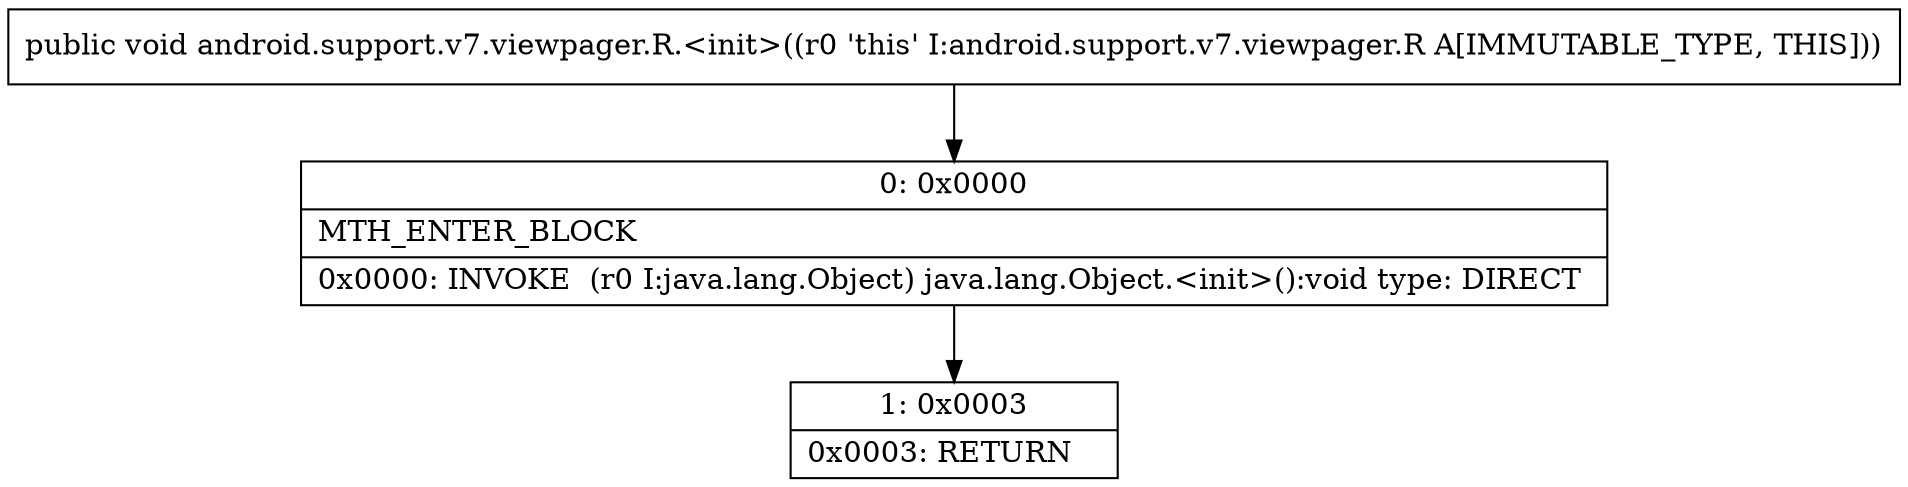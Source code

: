 digraph "CFG forandroid.support.v7.viewpager.R.\<init\>()V" {
Node_0 [shape=record,label="{0\:\ 0x0000|MTH_ENTER_BLOCK\l|0x0000: INVOKE  (r0 I:java.lang.Object) java.lang.Object.\<init\>():void type: DIRECT \l}"];
Node_1 [shape=record,label="{1\:\ 0x0003|0x0003: RETURN   \l}"];
MethodNode[shape=record,label="{public void android.support.v7.viewpager.R.\<init\>((r0 'this' I:android.support.v7.viewpager.R A[IMMUTABLE_TYPE, THIS])) }"];
MethodNode -> Node_0;
Node_0 -> Node_1;
}

